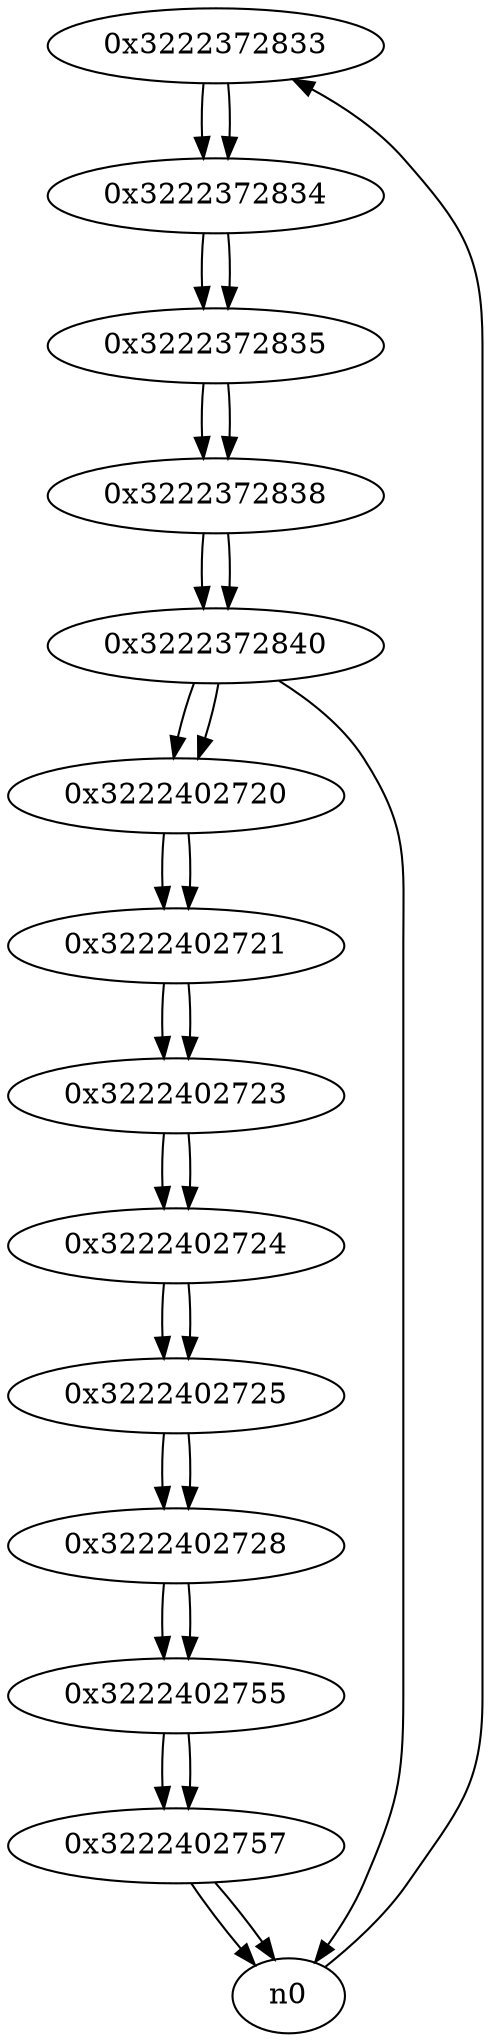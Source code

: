 digraph G{
/* nodes */
  n1 [label="0x3222372833"]
  n2 [label="0x3222372834"]
  n3 [label="0x3222372835"]
  n4 [label="0x3222372838"]
  n5 [label="0x3222372840"]
  n6 [label="0x3222402720"]
  n7 [label="0x3222402721"]
  n8 [label="0x3222402723"]
  n9 [label="0x3222402724"]
  n10 [label="0x3222402725"]
  n11 [label="0x3222402728"]
  n12 [label="0x3222402755"]
  n13 [label="0x3222402757"]
/* edges */
n1 -> n2;
n0 -> n1;
n2 -> n3;
n1 -> n2;
n3 -> n4;
n2 -> n3;
n4 -> n5;
n3 -> n4;
n5 -> n6;
n5 -> n0;
n4 -> n5;
n6 -> n7;
n5 -> n6;
n7 -> n8;
n6 -> n7;
n8 -> n9;
n7 -> n8;
n9 -> n10;
n8 -> n9;
n10 -> n11;
n9 -> n10;
n11 -> n12;
n10 -> n11;
n12 -> n13;
n11 -> n12;
n13 -> n0;
n13 -> n0;
n12 -> n13;
}

